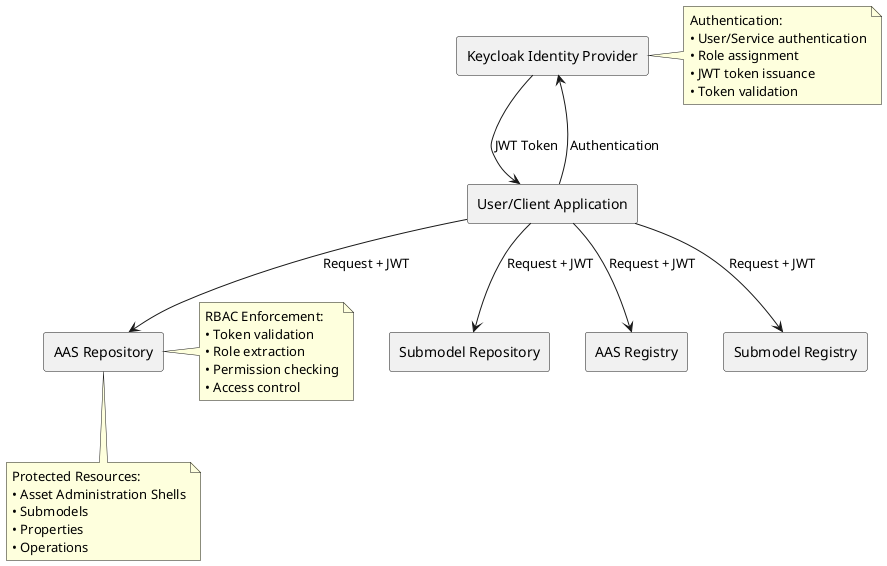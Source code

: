 @startuml
!define RECTANGLE class

rectangle "User/Client Application" as client
rectangle "Keycloak Identity Provider" as keycloak
rectangle "AAS Repository" as aasrepo
rectangle "Submodel Repository" as smrepo
rectangle "AAS Registry" as aasreg
rectangle "Submodel Registry" as smreg

client -down-> keycloak : Authentication
keycloak -down-> client : JWT Token

client -down-> aasrepo : Request + JWT
client -down-> smrepo : Request + JWT
client -down-> aasreg : Request + JWT
client -down-> smreg : Request + JWT

note right of keycloak
  Authentication:
  • User/Service authentication
  • Role assignment
  • JWT token issuance
  • Token validation
end note

note right of aasrepo
  RBAC Enforcement:
  • Token validation
  • Role extraction
  • Permission checking
  • Access control
end note

note bottom of aasrepo
  Protected Resources:
  • Asset Administration Shells
  • Submodels
  • Properties
  • Operations
end note
@enduml
